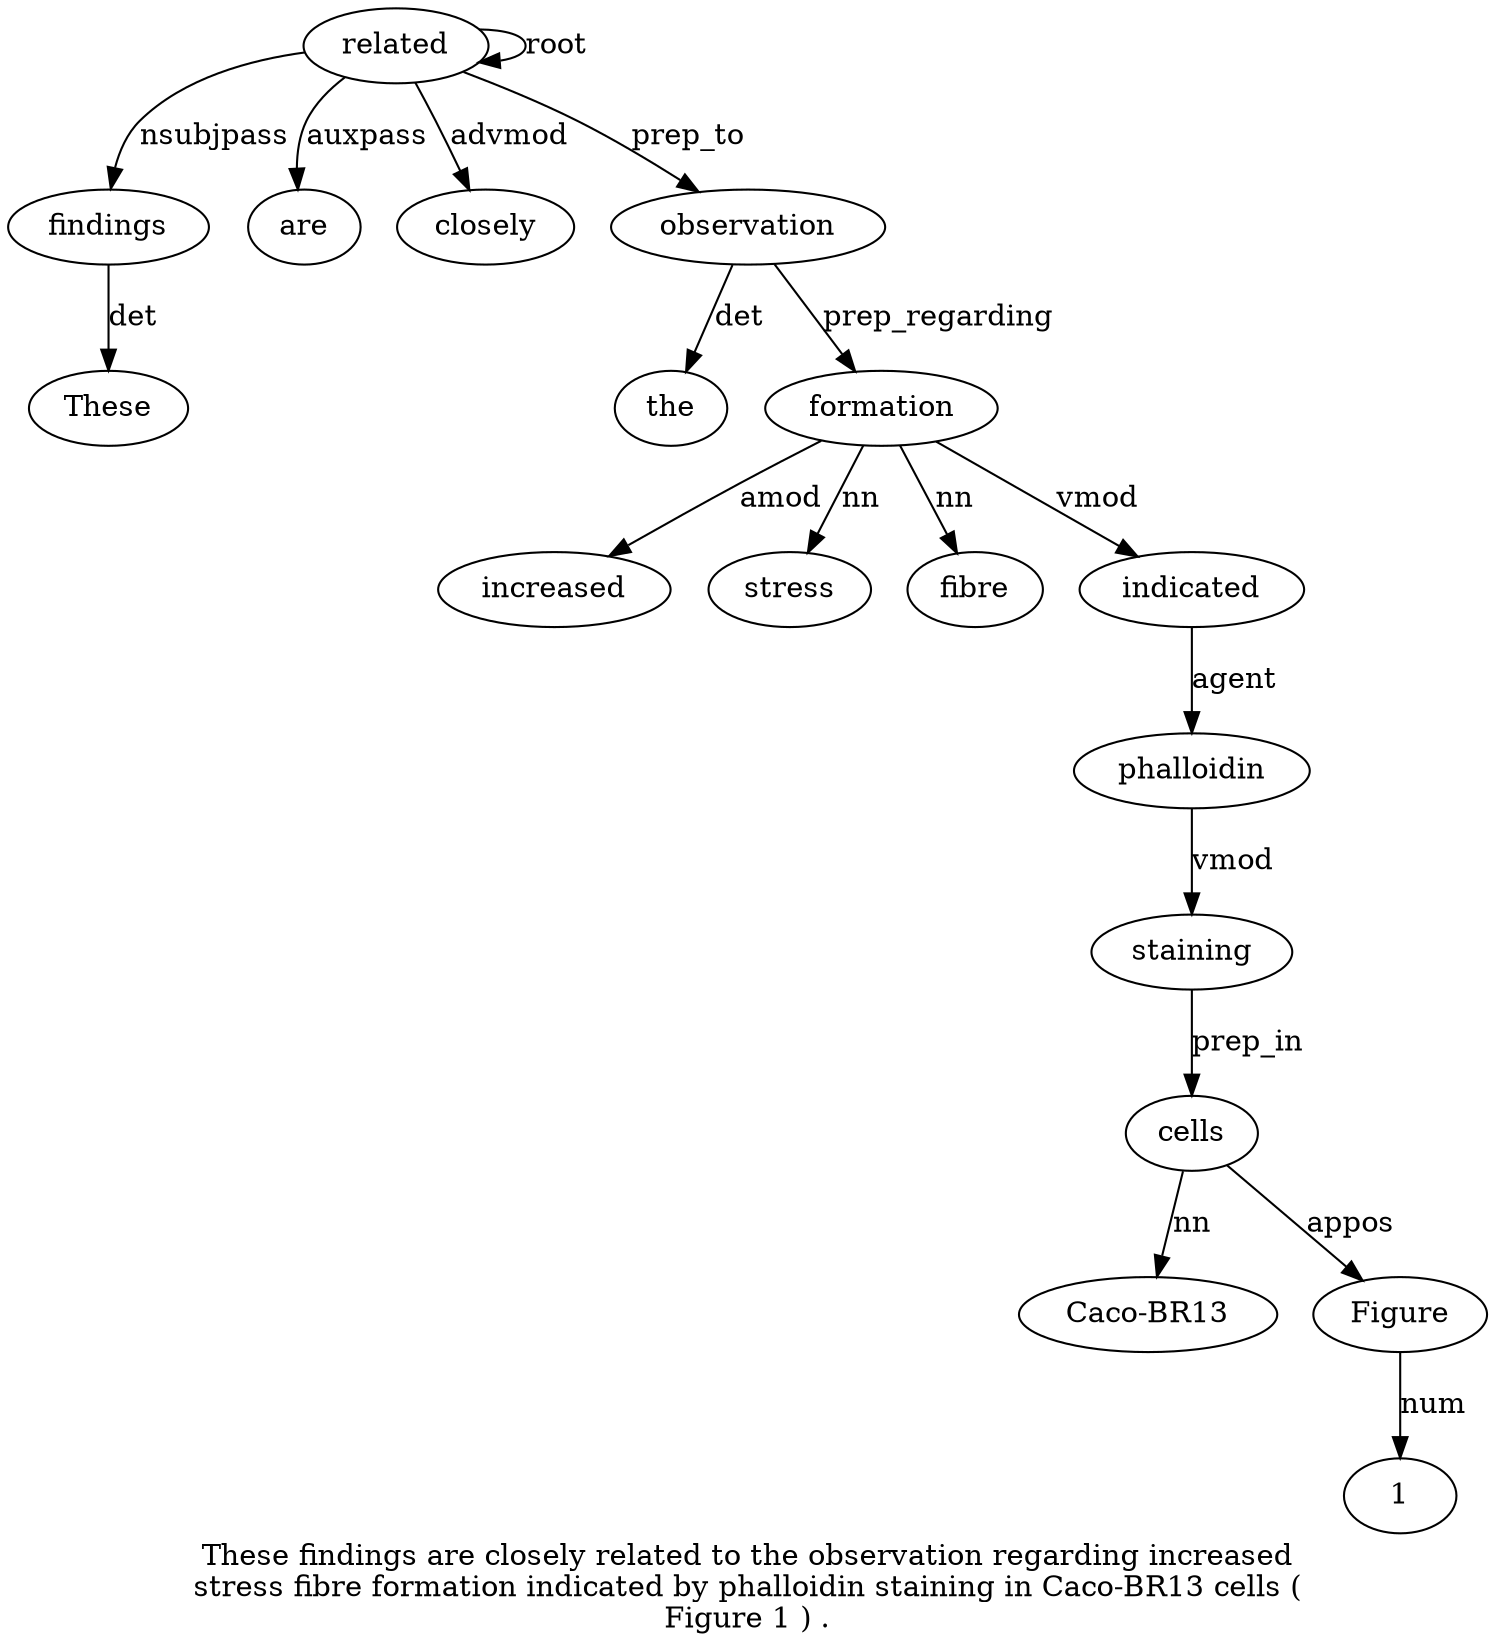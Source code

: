 digraph "These findings are closely related to the observation regarding increased stress fibre formation indicated by phalloidin staining in Caco-BR13 cells ( Figure 1 ) ." {
label="These findings are closely related to the observation regarding increased
stress fibre formation indicated by phalloidin staining in Caco-BR13 cells (
Figure 1 ) .";
findings2 [style=filled, fillcolor=white, label=findings];
These1 [style=filled, fillcolor=white, label=These];
findings2 -> These1  [label=det];
related5 [style=filled, fillcolor=white, label=related];
related5 -> findings2  [label=nsubjpass];
are3 [style=filled, fillcolor=white, label=are];
related5 -> are3  [label=auxpass];
closely4 [style=filled, fillcolor=white, label=closely];
related5 -> closely4  [label=advmod];
related5 -> related5  [label=root];
observation8 [style=filled, fillcolor=white, label=observation];
the7 [style=filled, fillcolor=white, label=the];
observation8 -> the7  [label=det];
related5 -> observation8  [label=prep_to];
formation13 [style=filled, fillcolor=white, label=formation];
increased10 [style=filled, fillcolor=white, label=increased];
formation13 -> increased10  [label=amod];
stress11 [style=filled, fillcolor=white, label=stress];
formation13 -> stress11  [label=nn];
fibre12 [style=filled, fillcolor=white, label=fibre];
formation13 -> fibre12  [label=nn];
observation8 -> formation13  [label=prep_regarding];
indicated14 [style=filled, fillcolor=white, label=indicated];
formation13 -> indicated14  [label=vmod];
phalloidin16 [style=filled, fillcolor=white, label=phalloidin];
indicated14 -> phalloidin16  [label=agent];
staining17 [style=filled, fillcolor=white, label=staining];
phalloidin16 -> staining17  [label=vmod];
cells20 [style=filled, fillcolor=white, label=cells];
"Caco-BR139" [style=filled, fillcolor=white, label="Caco-BR13"];
cells20 -> "Caco-BR139"  [label=nn];
staining17 -> cells20  [label=prep_in];
Figure22 [style=filled, fillcolor=white, label=Figure];
cells20 -> Figure22  [label=appos];
123 [style=filled, fillcolor=white, label=1];
Figure22 -> 123  [label=num];
}
